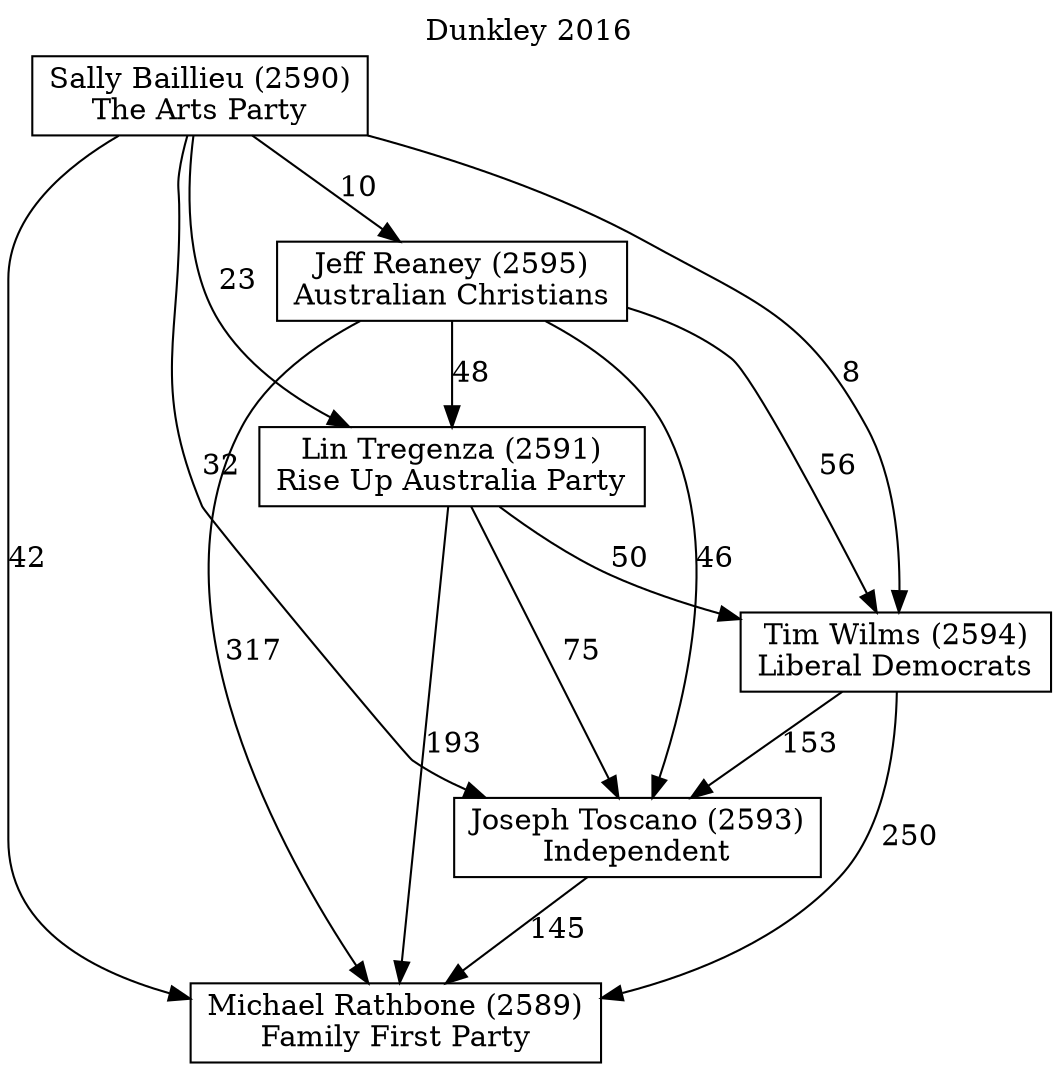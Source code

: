 // House preference flow
digraph "Michael Rathbone (2589)_Dunkley_2016" {
	graph [label="Dunkley 2016" labelloc=t mclimit=10]
	node [shape=box]
	"Michael Rathbone (2589)" [label="Michael Rathbone (2589)
Family First Party"]
	"Sally Baillieu (2590)" [label="Sally Baillieu (2590)
The Arts Party"]
	"Joseph Toscano (2593)" [label="Joseph Toscano (2593)
Independent"]
	"Jeff Reaney (2595)" [label="Jeff Reaney (2595)
Australian Christians"]
	"Lin Tregenza (2591)" [label="Lin Tregenza (2591)
Rise Up Australia Party"]
	"Tim Wilms (2594)" [label="Tim Wilms (2594)
Liberal Democrats"]
	"Sally Baillieu (2590)" -> "Michael Rathbone (2589)" [label=42]
	"Sally Baillieu (2590)" -> "Joseph Toscano (2593)" [label=32]
	"Sally Baillieu (2590)" -> "Tim Wilms (2594)" [label=8]
	"Lin Tregenza (2591)" -> "Tim Wilms (2594)" [label=50]
	"Joseph Toscano (2593)" -> "Michael Rathbone (2589)" [label=145]
	"Tim Wilms (2594)" -> "Joseph Toscano (2593)" [label=153]
	"Sally Baillieu (2590)" -> "Lin Tregenza (2591)" [label=23]
	"Jeff Reaney (2595)" -> "Tim Wilms (2594)" [label=56]
	"Jeff Reaney (2595)" -> "Michael Rathbone (2589)" [label=317]
	"Tim Wilms (2594)" -> "Michael Rathbone (2589)" [label=250]
	"Jeff Reaney (2595)" -> "Lin Tregenza (2591)" [label=48]
	"Lin Tregenza (2591)" -> "Michael Rathbone (2589)" [label=193]
	"Sally Baillieu (2590)" -> "Jeff Reaney (2595)" [label=10]
	"Jeff Reaney (2595)" -> "Joseph Toscano (2593)" [label=46]
	"Lin Tregenza (2591)" -> "Joseph Toscano (2593)" [label=75]
}
